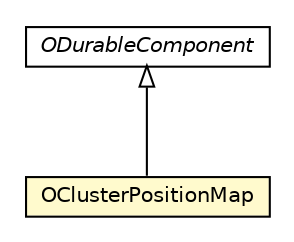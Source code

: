 #!/usr/local/bin/dot
#
# Class diagram 
# Generated by UMLGraph version R5_6-24-gf6e263 (http://www.umlgraph.org/)
#

digraph G {
	edge [fontname="Helvetica",fontsize=10,labelfontname="Helvetica",labelfontsize=10];
	node [fontname="Helvetica",fontsize=10,shape=plaintext];
	nodesep=0.25;
	ranksep=0.5;
	// com.orientechnologies.orient.core.storage.impl.local.paginated.OClusterPositionMap
	c927772 [label=<<table title="com.orientechnologies.orient.core.storage.impl.local.paginated.OClusterPositionMap" border="0" cellborder="1" cellspacing="0" cellpadding="2" port="p" bgcolor="lemonChiffon" href="./OClusterPositionMap.html">
		<tr><td><table border="0" cellspacing="0" cellpadding="1">
<tr><td align="center" balign="center"> OClusterPositionMap </td></tr>
		</table></td></tr>
		</table>>, URL="./OClusterPositionMap.html", fontname="Helvetica", fontcolor="black", fontsize=10.0];
	// com.orientechnologies.orient.core.storage.impl.local.paginated.base.ODurableComponent
	c927832 [label=<<table title="com.orientechnologies.orient.core.storage.impl.local.paginated.base.ODurableComponent" border="0" cellborder="1" cellspacing="0" cellpadding="2" port="p" href="./base/ODurableComponent.html">
		<tr><td><table border="0" cellspacing="0" cellpadding="1">
<tr><td align="center" balign="center"><font face="Helvetica-Oblique"> ODurableComponent </font></td></tr>
		</table></td></tr>
		</table>>, URL="./base/ODurableComponent.html", fontname="Helvetica", fontcolor="black", fontsize=10.0];
	//com.orientechnologies.orient.core.storage.impl.local.paginated.OClusterPositionMap extends com.orientechnologies.orient.core.storage.impl.local.paginated.base.ODurableComponent
	c927832:p -> c927772:p [dir=back,arrowtail=empty];
}

